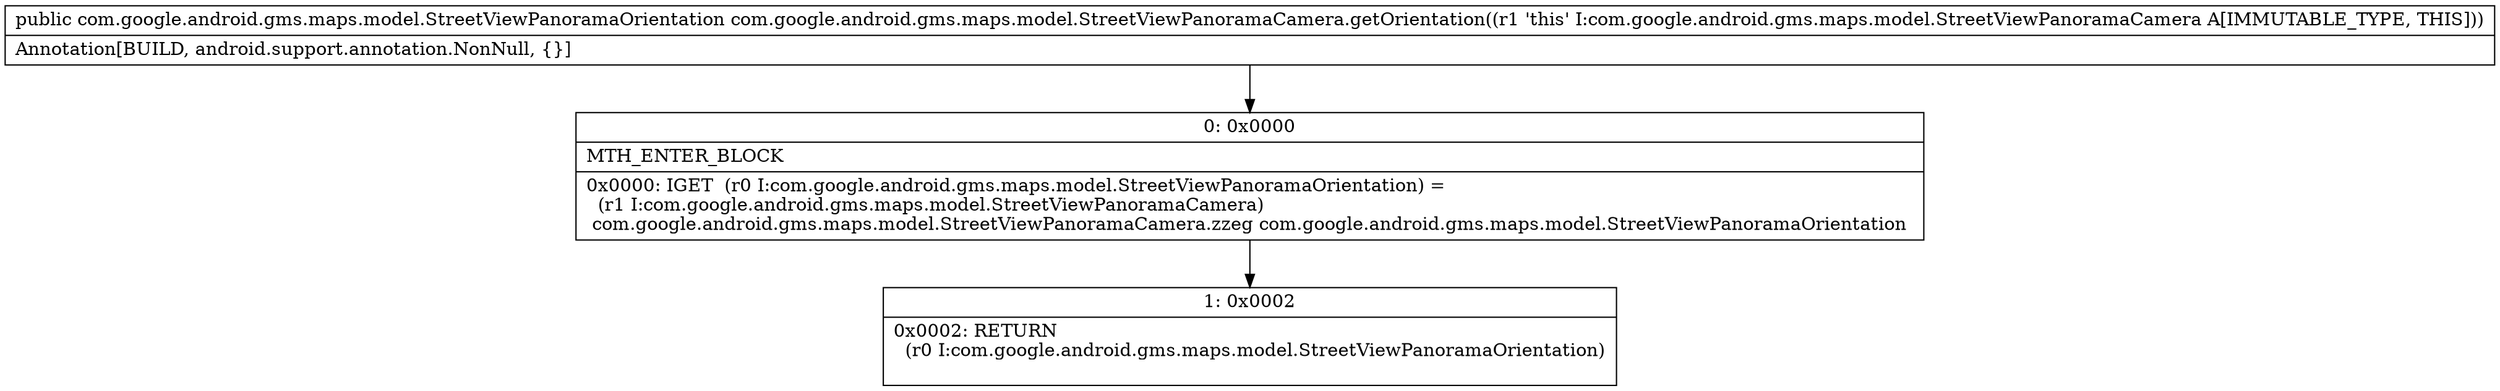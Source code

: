 digraph "CFG forcom.google.android.gms.maps.model.StreetViewPanoramaCamera.getOrientation()Lcom\/google\/android\/gms\/maps\/model\/StreetViewPanoramaOrientation;" {
Node_0 [shape=record,label="{0\:\ 0x0000|MTH_ENTER_BLOCK\l|0x0000: IGET  (r0 I:com.google.android.gms.maps.model.StreetViewPanoramaOrientation) = \l  (r1 I:com.google.android.gms.maps.model.StreetViewPanoramaCamera)\l com.google.android.gms.maps.model.StreetViewPanoramaCamera.zzeg com.google.android.gms.maps.model.StreetViewPanoramaOrientation \l}"];
Node_1 [shape=record,label="{1\:\ 0x0002|0x0002: RETURN  \l  (r0 I:com.google.android.gms.maps.model.StreetViewPanoramaOrientation)\l \l}"];
MethodNode[shape=record,label="{public com.google.android.gms.maps.model.StreetViewPanoramaOrientation com.google.android.gms.maps.model.StreetViewPanoramaCamera.getOrientation((r1 'this' I:com.google.android.gms.maps.model.StreetViewPanoramaCamera A[IMMUTABLE_TYPE, THIS]))  | Annotation[BUILD, android.support.annotation.NonNull, \{\}]\l}"];
MethodNode -> Node_0;
Node_0 -> Node_1;
}

